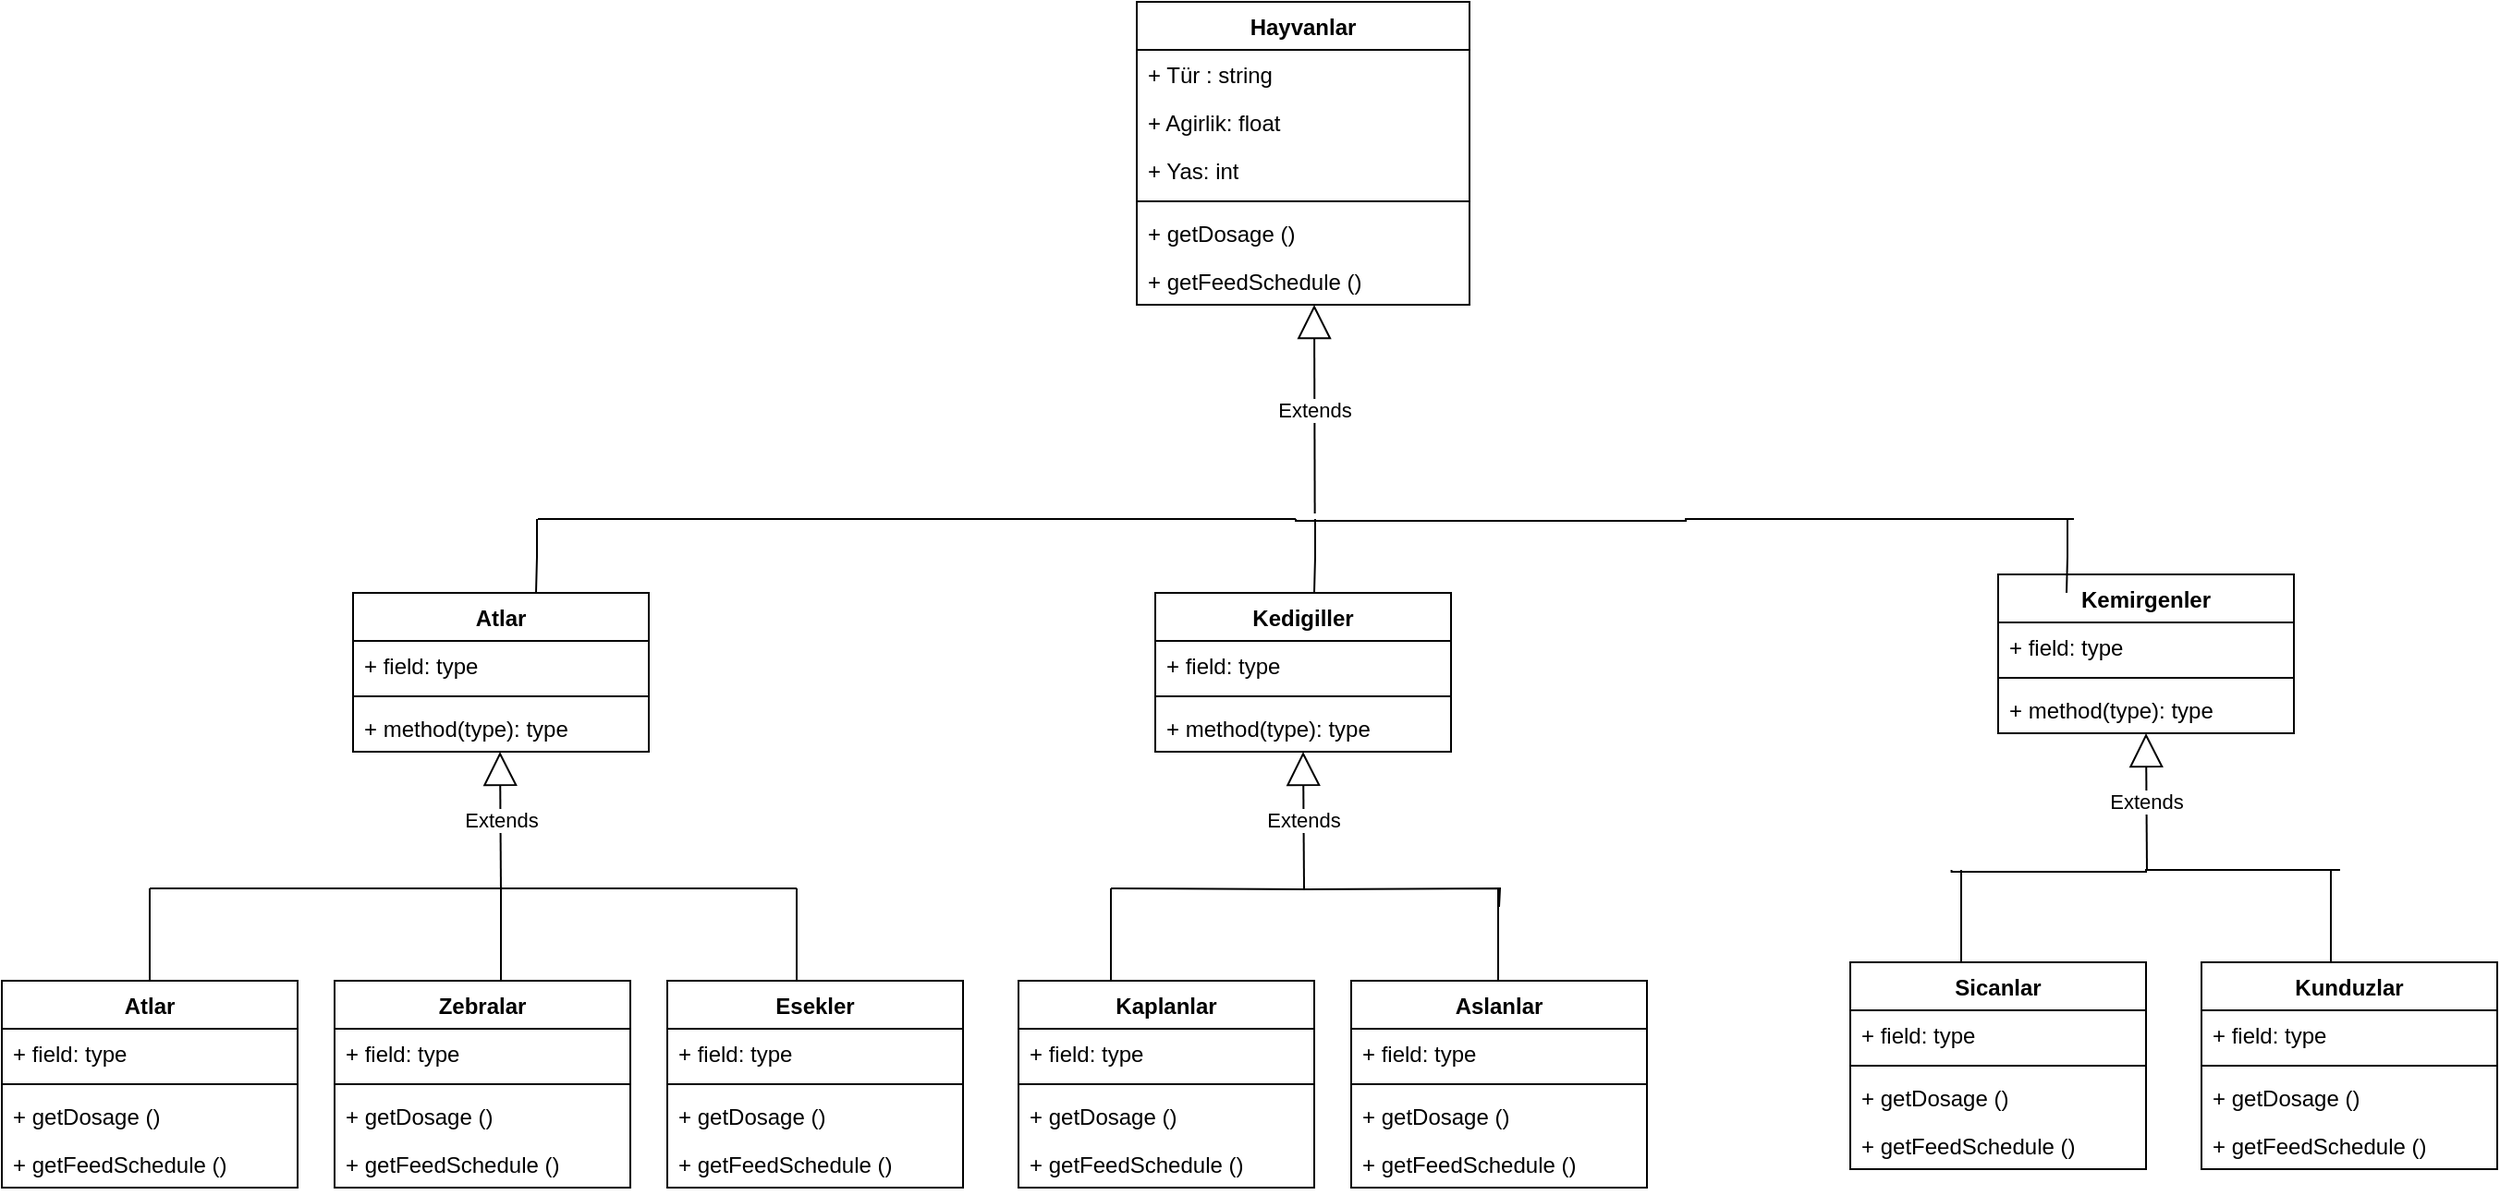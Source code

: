 <mxfile version="21.6.5" type="device">
  <diagram id="C5RBs43oDa-KdzZeNtuy" name="Page-1">
    <mxGraphModel dx="3147" dy="1102" grid="1" gridSize="10" guides="1" tooltips="1" connect="1" arrows="1" fold="1" page="1" pageScale="1" pageWidth="827" pageHeight="1169" math="0" shadow="0">
      <root>
        <mxCell id="WIyWlLk6GJQsqaUBKTNV-0" />
        <mxCell id="WIyWlLk6GJQsqaUBKTNV-1" parent="WIyWlLk6GJQsqaUBKTNV-0" />
        <mxCell id="yQiPb2ztK0dHsXdbGLL8-2" value="Hayvanlar" style="swimlane;fontStyle=1;align=center;verticalAlign=top;childLayout=stackLayout;horizontal=1;startSize=26;horizontalStack=0;resizeParent=1;resizeParentMax=0;resizeLast=0;collapsible=1;marginBottom=0;whiteSpace=wrap;html=1;" vertex="1" parent="WIyWlLk6GJQsqaUBKTNV-1">
          <mxGeometry x="324" y="80" width="180" height="164" as="geometry" />
        </mxCell>
        <mxCell id="yQiPb2ztK0dHsXdbGLL8-3" value="+ Tür : string" style="text;strokeColor=none;fillColor=none;align=left;verticalAlign=top;spacingLeft=4;spacingRight=4;overflow=hidden;rotatable=0;points=[[0,0.5],[1,0.5]];portConstraint=eastwest;whiteSpace=wrap;html=1;" vertex="1" parent="yQiPb2ztK0dHsXdbGLL8-2">
          <mxGeometry y="26" width="180" height="26" as="geometry" />
        </mxCell>
        <mxCell id="yQiPb2ztK0dHsXdbGLL8-6" value="+ Agirlik: float" style="text;strokeColor=none;fillColor=none;align=left;verticalAlign=top;spacingLeft=4;spacingRight=4;overflow=hidden;rotatable=0;points=[[0,0.5],[1,0.5]];portConstraint=eastwest;whiteSpace=wrap;html=1;" vertex="1" parent="yQiPb2ztK0dHsXdbGLL8-2">
          <mxGeometry y="52" width="180" height="26" as="geometry" />
        </mxCell>
        <mxCell id="yQiPb2ztK0dHsXdbGLL8-8" value="+ Yas: int" style="text;strokeColor=none;fillColor=none;align=left;verticalAlign=top;spacingLeft=4;spacingRight=4;overflow=hidden;rotatable=0;points=[[0,0.5],[1,0.5]];portConstraint=eastwest;whiteSpace=wrap;html=1;" vertex="1" parent="yQiPb2ztK0dHsXdbGLL8-2">
          <mxGeometry y="78" width="180" height="26" as="geometry" />
        </mxCell>
        <mxCell id="yQiPb2ztK0dHsXdbGLL8-4" value="" style="line;strokeWidth=1;fillColor=none;align=left;verticalAlign=middle;spacingTop=-1;spacingLeft=3;spacingRight=3;rotatable=0;labelPosition=right;points=[];portConstraint=eastwest;strokeColor=inherit;" vertex="1" parent="yQiPb2ztK0dHsXdbGLL8-2">
          <mxGeometry y="104" width="180" height="8" as="geometry" />
        </mxCell>
        <mxCell id="yQiPb2ztK0dHsXdbGLL8-5" value="+ getDosage ()" style="text;strokeColor=none;fillColor=none;align=left;verticalAlign=top;spacingLeft=4;spacingRight=4;overflow=hidden;rotatable=0;points=[[0,0.5],[1,0.5]];portConstraint=eastwest;whiteSpace=wrap;html=1;" vertex="1" parent="yQiPb2ztK0dHsXdbGLL8-2">
          <mxGeometry y="112" width="180" height="26" as="geometry" />
        </mxCell>
        <mxCell id="yQiPb2ztK0dHsXdbGLL8-9" value="+ getFeedSchedule ()" style="text;strokeColor=none;fillColor=none;align=left;verticalAlign=top;spacingLeft=4;spacingRight=4;overflow=hidden;rotatable=0;points=[[0,0.5],[1,0.5]];portConstraint=eastwest;whiteSpace=wrap;html=1;" vertex="1" parent="yQiPb2ztK0dHsXdbGLL8-2">
          <mxGeometry y="138" width="180" height="26" as="geometry" />
        </mxCell>
        <mxCell id="yQiPb2ztK0dHsXdbGLL8-10" value="Extends" style="endArrow=block;endSize=16;endFill=0;html=1;rounded=0;entryX=0.476;entryY=1.115;entryDx=0;entryDy=0;entryPerimeter=0;" edge="1" parent="WIyWlLk6GJQsqaUBKTNV-1">
          <mxGeometry width="160" relative="1" as="geometry">
            <mxPoint x="420.32" y="357.01" as="sourcePoint" />
            <mxPoint x="420.0" y="244" as="targetPoint" />
          </mxGeometry>
        </mxCell>
        <mxCell id="yQiPb2ztK0dHsXdbGLL8-11" value="Atlar" style="swimlane;fontStyle=1;align=center;verticalAlign=top;childLayout=stackLayout;horizontal=1;startSize=26;horizontalStack=0;resizeParent=1;resizeParentMax=0;resizeLast=0;collapsible=1;marginBottom=0;whiteSpace=wrap;html=1;" vertex="1" parent="WIyWlLk6GJQsqaUBKTNV-1">
          <mxGeometry x="-100" y="400" width="160" height="86" as="geometry" />
        </mxCell>
        <mxCell id="yQiPb2ztK0dHsXdbGLL8-12" value="+ field: type" style="text;strokeColor=none;fillColor=none;align=left;verticalAlign=top;spacingLeft=4;spacingRight=4;overflow=hidden;rotatable=0;points=[[0,0.5],[1,0.5]];portConstraint=eastwest;whiteSpace=wrap;html=1;" vertex="1" parent="yQiPb2ztK0dHsXdbGLL8-11">
          <mxGeometry y="26" width="160" height="26" as="geometry" />
        </mxCell>
        <mxCell id="yQiPb2ztK0dHsXdbGLL8-13" value="" style="line;strokeWidth=1;fillColor=none;align=left;verticalAlign=middle;spacingTop=-1;spacingLeft=3;spacingRight=3;rotatable=0;labelPosition=right;points=[];portConstraint=eastwest;strokeColor=inherit;" vertex="1" parent="yQiPb2ztK0dHsXdbGLL8-11">
          <mxGeometry y="52" width="160" height="8" as="geometry" />
        </mxCell>
        <mxCell id="yQiPb2ztK0dHsXdbGLL8-14" value="+ method(type): type" style="text;strokeColor=none;fillColor=none;align=left;verticalAlign=top;spacingLeft=4;spacingRight=4;overflow=hidden;rotatable=0;points=[[0,0.5],[1,0.5]];portConstraint=eastwest;whiteSpace=wrap;html=1;" vertex="1" parent="yQiPb2ztK0dHsXdbGLL8-11">
          <mxGeometry y="60" width="160" height="26" as="geometry" />
        </mxCell>
        <mxCell id="yQiPb2ztK0dHsXdbGLL8-16" value="Kedigiller" style="swimlane;fontStyle=1;align=center;verticalAlign=top;childLayout=stackLayout;horizontal=1;startSize=26;horizontalStack=0;resizeParent=1;resizeParentMax=0;resizeLast=0;collapsible=1;marginBottom=0;whiteSpace=wrap;html=1;" vertex="1" parent="WIyWlLk6GJQsqaUBKTNV-1">
          <mxGeometry x="334" y="400" width="160" height="86" as="geometry" />
        </mxCell>
        <mxCell id="yQiPb2ztK0dHsXdbGLL8-17" value="+ field: type" style="text;strokeColor=none;fillColor=none;align=left;verticalAlign=top;spacingLeft=4;spacingRight=4;overflow=hidden;rotatable=0;points=[[0,0.5],[1,0.5]];portConstraint=eastwest;whiteSpace=wrap;html=1;" vertex="1" parent="yQiPb2ztK0dHsXdbGLL8-16">
          <mxGeometry y="26" width="160" height="26" as="geometry" />
        </mxCell>
        <mxCell id="yQiPb2ztK0dHsXdbGLL8-18" value="" style="line;strokeWidth=1;fillColor=none;align=left;verticalAlign=middle;spacingTop=-1;spacingLeft=3;spacingRight=3;rotatable=0;labelPosition=right;points=[];portConstraint=eastwest;strokeColor=inherit;" vertex="1" parent="yQiPb2ztK0dHsXdbGLL8-16">
          <mxGeometry y="52" width="160" height="8" as="geometry" />
        </mxCell>
        <mxCell id="yQiPb2ztK0dHsXdbGLL8-19" value="+ method(type): type" style="text;strokeColor=none;fillColor=none;align=left;verticalAlign=top;spacingLeft=4;spacingRight=4;overflow=hidden;rotatable=0;points=[[0,0.5],[1,0.5]];portConstraint=eastwest;whiteSpace=wrap;html=1;" vertex="1" parent="yQiPb2ztK0dHsXdbGLL8-16">
          <mxGeometry y="60" width="160" height="26" as="geometry" />
        </mxCell>
        <mxCell id="yQiPb2ztK0dHsXdbGLL8-29" value="" style="endArrow=none;html=1;edgeStyle=orthogonalEdgeStyle;rounded=0;" edge="1" parent="WIyWlLk6GJQsqaUBKTNV-1">
          <mxGeometry relative="1" as="geometry">
            <mxPoint y="360" as="sourcePoint" />
            <mxPoint x="410" y="360" as="targetPoint" />
          </mxGeometry>
        </mxCell>
        <mxCell id="yQiPb2ztK0dHsXdbGLL8-32" value="" style="endArrow=none;html=1;edgeStyle=orthogonalEdgeStyle;rounded=0;" edge="1" parent="WIyWlLk6GJQsqaUBKTNV-1">
          <mxGeometry relative="1" as="geometry">
            <mxPoint x="410" y="360" as="sourcePoint" />
            <mxPoint x="830" y="360" as="targetPoint" />
            <Array as="points">
              <mxPoint x="410" y="361" />
              <mxPoint x="621" y="361" />
              <mxPoint x="621" y="360" />
              <mxPoint x="831" y="360" />
            </Array>
          </mxGeometry>
        </mxCell>
        <mxCell id="yQiPb2ztK0dHsXdbGLL8-37" value="" style="endArrow=none;html=1;edgeStyle=orthogonalEdgeStyle;rounded=0;" edge="1" parent="WIyWlLk6GJQsqaUBKTNV-1">
          <mxGeometry relative="1" as="geometry">
            <mxPoint x="-1" y="400" as="sourcePoint" />
            <mxPoint x="-0.5" y="360" as="targetPoint" />
          </mxGeometry>
        </mxCell>
        <mxCell id="yQiPb2ztK0dHsXdbGLL8-38" value="" style="endArrow=none;html=1;edgeStyle=orthogonalEdgeStyle;rounded=0;" edge="1" parent="WIyWlLk6GJQsqaUBKTNV-1">
          <mxGeometry relative="1" as="geometry">
            <mxPoint x="420" y="400" as="sourcePoint" />
            <mxPoint x="420.5" y="360" as="targetPoint" />
          </mxGeometry>
        </mxCell>
        <mxCell id="yQiPb2ztK0dHsXdbGLL8-40" value="Atlar" style="swimlane;fontStyle=1;align=center;verticalAlign=top;childLayout=stackLayout;horizontal=1;startSize=26;horizontalStack=0;resizeParent=1;resizeParentMax=0;resizeLast=0;collapsible=1;marginBottom=0;whiteSpace=wrap;html=1;" vertex="1" parent="WIyWlLk6GJQsqaUBKTNV-1">
          <mxGeometry x="-290" y="610" width="160" height="112" as="geometry" />
        </mxCell>
        <mxCell id="yQiPb2ztK0dHsXdbGLL8-41" value="+ field: type" style="text;strokeColor=none;fillColor=none;align=left;verticalAlign=top;spacingLeft=4;spacingRight=4;overflow=hidden;rotatable=0;points=[[0,0.5],[1,0.5]];portConstraint=eastwest;whiteSpace=wrap;html=1;" vertex="1" parent="yQiPb2ztK0dHsXdbGLL8-40">
          <mxGeometry y="26" width="160" height="26" as="geometry" />
        </mxCell>
        <mxCell id="yQiPb2ztK0dHsXdbGLL8-42" value="" style="line;strokeWidth=1;fillColor=none;align=left;verticalAlign=middle;spacingTop=-1;spacingLeft=3;spacingRight=3;rotatable=0;labelPosition=right;points=[];portConstraint=eastwest;strokeColor=inherit;" vertex="1" parent="yQiPb2ztK0dHsXdbGLL8-40">
          <mxGeometry y="52" width="160" height="8" as="geometry" />
        </mxCell>
        <mxCell id="yQiPb2ztK0dHsXdbGLL8-93" value="+ getDosage ()" style="text;strokeColor=none;fillColor=none;align=left;verticalAlign=top;spacingLeft=4;spacingRight=4;overflow=hidden;rotatable=0;points=[[0,0.5],[1,0.5]];portConstraint=eastwest;whiteSpace=wrap;html=1;" vertex="1" parent="yQiPb2ztK0dHsXdbGLL8-40">
          <mxGeometry y="60" width="160" height="26" as="geometry" />
        </mxCell>
        <mxCell id="yQiPb2ztK0dHsXdbGLL8-100" value="+ getFeedSchedule ()" style="text;strokeColor=none;fillColor=none;align=left;verticalAlign=top;spacingLeft=4;spacingRight=4;overflow=hidden;rotatable=0;points=[[0,0.5],[1,0.5]];portConstraint=eastwest;whiteSpace=wrap;html=1;" vertex="1" parent="yQiPb2ztK0dHsXdbGLL8-40">
          <mxGeometry y="86" width="160" height="26" as="geometry" />
        </mxCell>
        <mxCell id="yQiPb2ztK0dHsXdbGLL8-48" value="Esekler" style="swimlane;fontStyle=1;align=center;verticalAlign=top;childLayout=stackLayout;horizontal=1;startSize=26;horizontalStack=0;resizeParent=1;resizeParentMax=0;resizeLast=0;collapsible=1;marginBottom=0;whiteSpace=wrap;html=1;" vertex="1" parent="WIyWlLk6GJQsqaUBKTNV-1">
          <mxGeometry x="70" y="610" width="160" height="112" as="geometry" />
        </mxCell>
        <mxCell id="yQiPb2ztK0dHsXdbGLL8-49" value="+ field: type" style="text;strokeColor=none;fillColor=none;align=left;verticalAlign=top;spacingLeft=4;spacingRight=4;overflow=hidden;rotatable=0;points=[[0,0.5],[1,0.5]];portConstraint=eastwest;whiteSpace=wrap;html=1;" vertex="1" parent="yQiPb2ztK0dHsXdbGLL8-48">
          <mxGeometry y="26" width="160" height="26" as="geometry" />
        </mxCell>
        <mxCell id="yQiPb2ztK0dHsXdbGLL8-50" value="" style="line;strokeWidth=1;fillColor=none;align=left;verticalAlign=middle;spacingTop=-1;spacingLeft=3;spacingRight=3;rotatable=0;labelPosition=right;points=[];portConstraint=eastwest;strokeColor=inherit;" vertex="1" parent="yQiPb2ztK0dHsXdbGLL8-48">
          <mxGeometry y="52" width="160" height="8" as="geometry" />
        </mxCell>
        <mxCell id="yQiPb2ztK0dHsXdbGLL8-95" value="+ getDosage ()" style="text;strokeColor=none;fillColor=none;align=left;verticalAlign=top;spacingLeft=4;spacingRight=4;overflow=hidden;rotatable=0;points=[[0,0.5],[1,0.5]];portConstraint=eastwest;whiteSpace=wrap;html=1;" vertex="1" parent="yQiPb2ztK0dHsXdbGLL8-48">
          <mxGeometry y="60" width="160" height="26" as="geometry" />
        </mxCell>
        <mxCell id="yQiPb2ztK0dHsXdbGLL8-102" value="+ getFeedSchedule ()" style="text;strokeColor=none;fillColor=none;align=left;verticalAlign=top;spacingLeft=4;spacingRight=4;overflow=hidden;rotatable=0;points=[[0,0.5],[1,0.5]];portConstraint=eastwest;whiteSpace=wrap;html=1;" vertex="1" parent="yQiPb2ztK0dHsXdbGLL8-48">
          <mxGeometry y="86" width="160" height="26" as="geometry" />
        </mxCell>
        <mxCell id="yQiPb2ztK0dHsXdbGLL8-53" value="Extends" style="endArrow=block;endSize=16;endFill=0;html=1;rounded=0;entryX=0.476;entryY=1.115;entryDx=0;entryDy=0;entryPerimeter=0;" edge="1" parent="WIyWlLk6GJQsqaUBKTNV-1">
          <mxGeometry width="160" relative="1" as="geometry">
            <mxPoint x="-20" y="560" as="sourcePoint" />
            <mxPoint x="-20.5" y="486" as="targetPoint" />
          </mxGeometry>
        </mxCell>
        <mxCell id="yQiPb2ztK0dHsXdbGLL8-54" value="" style="endArrow=none;html=1;edgeStyle=orthogonalEdgeStyle;rounded=0;" edge="1" parent="WIyWlLk6GJQsqaUBKTNV-1">
          <mxGeometry relative="1" as="geometry">
            <mxPoint x="-210" y="560" as="sourcePoint" />
            <mxPoint x="140" y="560" as="targetPoint" />
          </mxGeometry>
        </mxCell>
        <mxCell id="yQiPb2ztK0dHsXdbGLL8-55" value="" style="endArrow=none;html=1;edgeStyle=orthogonalEdgeStyle;rounded=0;exitX=0.5;exitY=0;exitDx=0;exitDy=0;" edge="1" parent="WIyWlLk6GJQsqaUBKTNV-1" source="yQiPb2ztK0dHsXdbGLL8-40">
          <mxGeometry relative="1" as="geometry">
            <mxPoint x="-210.5" y="600" as="sourcePoint" />
            <mxPoint x="-210" y="560" as="targetPoint" />
          </mxGeometry>
        </mxCell>
        <mxCell id="yQiPb2ztK0dHsXdbGLL8-56" value="" style="endArrow=none;html=1;edgeStyle=orthogonalEdgeStyle;rounded=0;exitX=0.5;exitY=0;exitDx=0;exitDy=0;exitPerimeter=0;" edge="1" parent="WIyWlLk6GJQsqaUBKTNV-1">
          <mxGeometry relative="1" as="geometry">
            <mxPoint x="-20" y="610" as="sourcePoint" />
            <mxPoint x="-20" y="560" as="targetPoint" />
          </mxGeometry>
        </mxCell>
        <mxCell id="yQiPb2ztK0dHsXdbGLL8-58" value="Zebralar" style="swimlane;fontStyle=1;align=center;verticalAlign=top;childLayout=stackLayout;horizontal=1;startSize=26;horizontalStack=0;resizeParent=1;resizeParentMax=0;resizeLast=0;collapsible=1;marginBottom=0;whiteSpace=wrap;html=1;" vertex="1" parent="WIyWlLk6GJQsqaUBKTNV-1">
          <mxGeometry x="-110" y="610" width="160" height="112" as="geometry" />
        </mxCell>
        <mxCell id="yQiPb2ztK0dHsXdbGLL8-59" value="+ field: type" style="text;strokeColor=none;fillColor=none;align=left;verticalAlign=top;spacingLeft=4;spacingRight=4;overflow=hidden;rotatable=0;points=[[0,0.5],[1,0.5]];portConstraint=eastwest;whiteSpace=wrap;html=1;" vertex="1" parent="yQiPb2ztK0dHsXdbGLL8-58">
          <mxGeometry y="26" width="160" height="26" as="geometry" />
        </mxCell>
        <mxCell id="yQiPb2ztK0dHsXdbGLL8-60" value="" style="line;strokeWidth=1;fillColor=none;align=left;verticalAlign=middle;spacingTop=-1;spacingLeft=3;spacingRight=3;rotatable=0;labelPosition=right;points=[];portConstraint=eastwest;strokeColor=inherit;" vertex="1" parent="yQiPb2ztK0dHsXdbGLL8-58">
          <mxGeometry y="52" width="160" height="8" as="geometry" />
        </mxCell>
        <mxCell id="yQiPb2ztK0dHsXdbGLL8-94" value="+ getDosage ()" style="text;strokeColor=none;fillColor=none;align=left;verticalAlign=top;spacingLeft=4;spacingRight=4;overflow=hidden;rotatable=0;points=[[0,0.5],[1,0.5]];portConstraint=eastwest;whiteSpace=wrap;html=1;" vertex="1" parent="yQiPb2ztK0dHsXdbGLL8-58">
          <mxGeometry y="60" width="160" height="26" as="geometry" />
        </mxCell>
        <mxCell id="yQiPb2ztK0dHsXdbGLL8-101" value="+ getFeedSchedule ()" style="text;strokeColor=none;fillColor=none;align=left;verticalAlign=top;spacingLeft=4;spacingRight=4;overflow=hidden;rotatable=0;points=[[0,0.5],[1,0.5]];portConstraint=eastwest;whiteSpace=wrap;html=1;" vertex="1" parent="yQiPb2ztK0dHsXdbGLL8-58">
          <mxGeometry y="86" width="160" height="26" as="geometry" />
        </mxCell>
        <mxCell id="yQiPb2ztK0dHsXdbGLL8-62" value="Kaplanlar" style="swimlane;fontStyle=1;align=center;verticalAlign=top;childLayout=stackLayout;horizontal=1;startSize=26;horizontalStack=0;resizeParent=1;resizeParentMax=0;resizeLast=0;collapsible=1;marginBottom=0;whiteSpace=wrap;html=1;" vertex="1" parent="WIyWlLk6GJQsqaUBKTNV-1">
          <mxGeometry x="260" y="610" width="160" height="112" as="geometry" />
        </mxCell>
        <mxCell id="yQiPb2ztK0dHsXdbGLL8-63" value="+ field: type" style="text;strokeColor=none;fillColor=none;align=left;verticalAlign=top;spacingLeft=4;spacingRight=4;overflow=hidden;rotatable=0;points=[[0,0.5],[1,0.5]];portConstraint=eastwest;whiteSpace=wrap;html=1;" vertex="1" parent="yQiPb2ztK0dHsXdbGLL8-62">
          <mxGeometry y="26" width="160" height="26" as="geometry" />
        </mxCell>
        <mxCell id="yQiPb2ztK0dHsXdbGLL8-64" value="" style="line;strokeWidth=1;fillColor=none;align=left;verticalAlign=middle;spacingTop=-1;spacingLeft=3;spacingRight=3;rotatable=0;labelPosition=right;points=[];portConstraint=eastwest;strokeColor=inherit;" vertex="1" parent="yQiPb2ztK0dHsXdbGLL8-62">
          <mxGeometry y="52" width="160" height="8" as="geometry" />
        </mxCell>
        <mxCell id="yQiPb2ztK0dHsXdbGLL8-96" value="+ getDosage ()" style="text;strokeColor=none;fillColor=none;align=left;verticalAlign=top;spacingLeft=4;spacingRight=4;overflow=hidden;rotatable=0;points=[[0,0.5],[1,0.5]];portConstraint=eastwest;whiteSpace=wrap;html=1;" vertex="1" parent="yQiPb2ztK0dHsXdbGLL8-62">
          <mxGeometry y="60" width="160" height="26" as="geometry" />
        </mxCell>
        <mxCell id="yQiPb2ztK0dHsXdbGLL8-103" value="+ getFeedSchedule ()" style="text;strokeColor=none;fillColor=none;align=left;verticalAlign=top;spacingLeft=4;spacingRight=4;overflow=hidden;rotatable=0;points=[[0,0.5],[1,0.5]];portConstraint=eastwest;whiteSpace=wrap;html=1;" vertex="1" parent="yQiPb2ztK0dHsXdbGLL8-62">
          <mxGeometry y="86" width="160" height="26" as="geometry" />
        </mxCell>
        <mxCell id="yQiPb2ztK0dHsXdbGLL8-66" value="Aslanlar" style="swimlane;fontStyle=1;align=center;verticalAlign=top;childLayout=stackLayout;horizontal=1;startSize=26;horizontalStack=0;resizeParent=1;resizeParentMax=0;resizeLast=0;collapsible=1;marginBottom=0;whiteSpace=wrap;html=1;" vertex="1" parent="WIyWlLk6GJQsqaUBKTNV-1">
          <mxGeometry x="440" y="610" width="160" height="112" as="geometry" />
        </mxCell>
        <mxCell id="yQiPb2ztK0dHsXdbGLL8-67" value="+ field: type" style="text;strokeColor=none;fillColor=none;align=left;verticalAlign=top;spacingLeft=4;spacingRight=4;overflow=hidden;rotatable=0;points=[[0,0.5],[1,0.5]];portConstraint=eastwest;whiteSpace=wrap;html=1;" vertex="1" parent="yQiPb2ztK0dHsXdbGLL8-66">
          <mxGeometry y="26" width="160" height="26" as="geometry" />
        </mxCell>
        <mxCell id="yQiPb2ztK0dHsXdbGLL8-68" value="" style="line;strokeWidth=1;fillColor=none;align=left;verticalAlign=middle;spacingTop=-1;spacingLeft=3;spacingRight=3;rotatable=0;labelPosition=right;points=[];portConstraint=eastwest;strokeColor=inherit;" vertex="1" parent="yQiPb2ztK0dHsXdbGLL8-66">
          <mxGeometry y="52" width="160" height="8" as="geometry" />
        </mxCell>
        <mxCell id="yQiPb2ztK0dHsXdbGLL8-97" value="+ getDosage ()" style="text;strokeColor=none;fillColor=none;align=left;verticalAlign=top;spacingLeft=4;spacingRight=4;overflow=hidden;rotatable=0;points=[[0,0.5],[1,0.5]];portConstraint=eastwest;whiteSpace=wrap;html=1;" vertex="1" parent="yQiPb2ztK0dHsXdbGLL8-66">
          <mxGeometry y="60" width="160" height="26" as="geometry" />
        </mxCell>
        <mxCell id="yQiPb2ztK0dHsXdbGLL8-104" value="+ getFeedSchedule ()" style="text;strokeColor=none;fillColor=none;align=left;verticalAlign=top;spacingLeft=4;spacingRight=4;overflow=hidden;rotatable=0;points=[[0,0.5],[1,0.5]];portConstraint=eastwest;whiteSpace=wrap;html=1;" vertex="1" parent="yQiPb2ztK0dHsXdbGLL8-66">
          <mxGeometry y="86" width="160" height="26" as="geometry" />
        </mxCell>
        <mxCell id="yQiPb2ztK0dHsXdbGLL8-70" value="Kunduzlar" style="swimlane;fontStyle=1;align=center;verticalAlign=top;childLayout=stackLayout;horizontal=1;startSize=26;horizontalStack=0;resizeParent=1;resizeParentMax=0;resizeLast=0;collapsible=1;marginBottom=0;whiteSpace=wrap;html=1;" vertex="1" parent="WIyWlLk6GJQsqaUBKTNV-1">
          <mxGeometry x="900" y="600" width="160" height="112" as="geometry" />
        </mxCell>
        <mxCell id="yQiPb2ztK0dHsXdbGLL8-71" value="+ field: type" style="text;strokeColor=none;fillColor=none;align=left;verticalAlign=top;spacingLeft=4;spacingRight=4;overflow=hidden;rotatable=0;points=[[0,0.5],[1,0.5]];portConstraint=eastwest;whiteSpace=wrap;html=1;" vertex="1" parent="yQiPb2ztK0dHsXdbGLL8-70">
          <mxGeometry y="26" width="160" height="26" as="geometry" />
        </mxCell>
        <mxCell id="yQiPb2ztK0dHsXdbGLL8-72" value="" style="line;strokeWidth=1;fillColor=none;align=left;verticalAlign=middle;spacingTop=-1;spacingLeft=3;spacingRight=3;rotatable=0;labelPosition=right;points=[];portConstraint=eastwest;strokeColor=inherit;" vertex="1" parent="yQiPb2ztK0dHsXdbGLL8-70">
          <mxGeometry y="52" width="160" height="8" as="geometry" />
        </mxCell>
        <mxCell id="yQiPb2ztK0dHsXdbGLL8-99" value="+ getDosage ()" style="text;strokeColor=none;fillColor=none;align=left;verticalAlign=top;spacingLeft=4;spacingRight=4;overflow=hidden;rotatable=0;points=[[0,0.5],[1,0.5]];portConstraint=eastwest;whiteSpace=wrap;html=1;" vertex="1" parent="yQiPb2ztK0dHsXdbGLL8-70">
          <mxGeometry y="60" width="160" height="26" as="geometry" />
        </mxCell>
        <mxCell id="yQiPb2ztK0dHsXdbGLL8-106" value="+ getFeedSchedule ()" style="text;strokeColor=none;fillColor=none;align=left;verticalAlign=top;spacingLeft=4;spacingRight=4;overflow=hidden;rotatable=0;points=[[0,0.5],[1,0.5]];portConstraint=eastwest;whiteSpace=wrap;html=1;" vertex="1" parent="yQiPb2ztK0dHsXdbGLL8-70">
          <mxGeometry y="86" width="160" height="26" as="geometry" />
        </mxCell>
        <mxCell id="yQiPb2ztK0dHsXdbGLL8-74" value="Kemirgenler" style="swimlane;fontStyle=1;align=center;verticalAlign=top;childLayout=stackLayout;horizontal=1;startSize=26;horizontalStack=0;resizeParent=1;resizeParentMax=0;resizeLast=0;collapsible=1;marginBottom=0;whiteSpace=wrap;html=1;" vertex="1" parent="WIyWlLk6GJQsqaUBKTNV-1">
          <mxGeometry x="790" y="390" width="160" height="86" as="geometry" />
        </mxCell>
        <mxCell id="yQiPb2ztK0dHsXdbGLL8-75" value="+ field: type" style="text;strokeColor=none;fillColor=none;align=left;verticalAlign=top;spacingLeft=4;spacingRight=4;overflow=hidden;rotatable=0;points=[[0,0.5],[1,0.5]];portConstraint=eastwest;whiteSpace=wrap;html=1;" vertex="1" parent="yQiPb2ztK0dHsXdbGLL8-74">
          <mxGeometry y="26" width="160" height="26" as="geometry" />
        </mxCell>
        <mxCell id="yQiPb2ztK0dHsXdbGLL8-76" value="" style="line;strokeWidth=1;fillColor=none;align=left;verticalAlign=middle;spacingTop=-1;spacingLeft=3;spacingRight=3;rotatable=0;labelPosition=right;points=[];portConstraint=eastwest;strokeColor=inherit;" vertex="1" parent="yQiPb2ztK0dHsXdbGLL8-74">
          <mxGeometry y="52" width="160" height="8" as="geometry" />
        </mxCell>
        <mxCell id="yQiPb2ztK0dHsXdbGLL8-77" value="+ method(type): type" style="text;strokeColor=none;fillColor=none;align=left;verticalAlign=top;spacingLeft=4;spacingRight=4;overflow=hidden;rotatable=0;points=[[0,0.5],[1,0.5]];portConstraint=eastwest;whiteSpace=wrap;html=1;" vertex="1" parent="yQiPb2ztK0dHsXdbGLL8-74">
          <mxGeometry y="60" width="160" height="26" as="geometry" />
        </mxCell>
        <mxCell id="yQiPb2ztK0dHsXdbGLL8-78" value="" style="endArrow=none;html=1;edgeStyle=orthogonalEdgeStyle;rounded=0;" edge="1" parent="WIyWlLk6GJQsqaUBKTNV-1">
          <mxGeometry relative="1" as="geometry">
            <mxPoint x="827" y="400" as="sourcePoint" />
            <mxPoint x="827.5" y="360" as="targetPoint" />
          </mxGeometry>
        </mxCell>
        <mxCell id="yQiPb2ztK0dHsXdbGLL8-79" value="Sicanlar" style="swimlane;fontStyle=1;align=center;verticalAlign=top;childLayout=stackLayout;horizontal=1;startSize=26;horizontalStack=0;resizeParent=1;resizeParentMax=0;resizeLast=0;collapsible=1;marginBottom=0;whiteSpace=wrap;html=1;" vertex="1" parent="WIyWlLk6GJQsqaUBKTNV-1">
          <mxGeometry x="710" y="600" width="160" height="112" as="geometry" />
        </mxCell>
        <mxCell id="yQiPb2ztK0dHsXdbGLL8-80" value="+ field: type" style="text;strokeColor=none;fillColor=none;align=left;verticalAlign=top;spacingLeft=4;spacingRight=4;overflow=hidden;rotatable=0;points=[[0,0.5],[1,0.5]];portConstraint=eastwest;whiteSpace=wrap;html=1;" vertex="1" parent="yQiPb2ztK0dHsXdbGLL8-79">
          <mxGeometry y="26" width="160" height="26" as="geometry" />
        </mxCell>
        <mxCell id="yQiPb2ztK0dHsXdbGLL8-81" value="" style="line;strokeWidth=1;fillColor=none;align=left;verticalAlign=middle;spacingTop=-1;spacingLeft=3;spacingRight=3;rotatable=0;labelPosition=right;points=[];portConstraint=eastwest;strokeColor=inherit;" vertex="1" parent="yQiPb2ztK0dHsXdbGLL8-79">
          <mxGeometry y="52" width="160" height="8" as="geometry" />
        </mxCell>
        <mxCell id="yQiPb2ztK0dHsXdbGLL8-98" value="+ getDosage ()" style="text;strokeColor=none;fillColor=none;align=left;verticalAlign=top;spacingLeft=4;spacingRight=4;overflow=hidden;rotatable=0;points=[[0,0.5],[1,0.5]];portConstraint=eastwest;whiteSpace=wrap;html=1;" vertex="1" parent="yQiPb2ztK0dHsXdbGLL8-79">
          <mxGeometry y="60" width="160" height="26" as="geometry" />
        </mxCell>
        <mxCell id="yQiPb2ztK0dHsXdbGLL8-105" value="+ getFeedSchedule ()" style="text;strokeColor=none;fillColor=none;align=left;verticalAlign=top;spacingLeft=4;spacingRight=4;overflow=hidden;rotatable=0;points=[[0,0.5],[1,0.5]];portConstraint=eastwest;whiteSpace=wrap;html=1;" vertex="1" parent="yQiPb2ztK0dHsXdbGLL8-79">
          <mxGeometry y="86" width="160" height="26" as="geometry" />
        </mxCell>
        <mxCell id="yQiPb2ztK0dHsXdbGLL8-83" value="" style="endArrow=none;html=1;edgeStyle=orthogonalEdgeStyle;rounded=0;exitX=0.5;exitY=0;exitDx=0;exitDy=0;exitPerimeter=0;" edge="1" parent="WIyWlLk6GJQsqaUBKTNV-1">
          <mxGeometry relative="1" as="geometry">
            <mxPoint x="140" y="610" as="sourcePoint" />
            <mxPoint x="140" y="560" as="targetPoint" />
          </mxGeometry>
        </mxCell>
        <mxCell id="yQiPb2ztK0dHsXdbGLL8-85" value="Extends" style="endArrow=block;endSize=16;endFill=0;html=1;rounded=0;entryX=0.476;entryY=1.115;entryDx=0;entryDy=0;entryPerimeter=0;" edge="1" parent="WIyWlLk6GJQsqaUBKTNV-1">
          <mxGeometry width="160" relative="1" as="geometry">
            <mxPoint x="414.5" y="560" as="sourcePoint" />
            <mxPoint x="414" y="486" as="targetPoint" />
          </mxGeometry>
        </mxCell>
        <mxCell id="yQiPb2ztK0dHsXdbGLL8-86" value="" style="endArrow=none;html=1;edgeStyle=orthogonalEdgeStyle;rounded=0;" edge="1" parent="WIyWlLk6GJQsqaUBKTNV-1">
          <mxGeometry relative="1" as="geometry">
            <mxPoint x="310" y="560" as="sourcePoint" />
            <mxPoint x="520" y="570" as="targetPoint" />
          </mxGeometry>
        </mxCell>
        <mxCell id="yQiPb2ztK0dHsXdbGLL8-87" value="" style="endArrow=none;html=1;edgeStyle=orthogonalEdgeStyle;rounded=0;exitX=0.5;exitY=0;exitDx=0;exitDy=0;exitPerimeter=0;" edge="1" parent="WIyWlLk6GJQsqaUBKTNV-1">
          <mxGeometry relative="1" as="geometry">
            <mxPoint x="310" y="610" as="sourcePoint" />
            <mxPoint x="310" y="560" as="targetPoint" />
          </mxGeometry>
        </mxCell>
        <mxCell id="yQiPb2ztK0dHsXdbGLL8-88" value="" style="endArrow=none;html=1;edgeStyle=orthogonalEdgeStyle;rounded=0;exitX=0.5;exitY=0;exitDx=0;exitDy=0;exitPerimeter=0;" edge="1" parent="WIyWlLk6GJQsqaUBKTNV-1">
          <mxGeometry relative="1" as="geometry">
            <mxPoint x="519.5" y="610" as="sourcePoint" />
            <mxPoint x="519.5" y="560" as="targetPoint" />
          </mxGeometry>
        </mxCell>
        <mxCell id="yQiPb2ztK0dHsXdbGLL8-89" value="Extends" style="endArrow=block;endSize=16;endFill=0;html=1;rounded=0;entryX=0.476;entryY=1.115;entryDx=0;entryDy=0;entryPerimeter=0;" edge="1" parent="WIyWlLk6GJQsqaUBKTNV-1">
          <mxGeometry width="160" relative="1" as="geometry">
            <mxPoint x="870.5" y="550" as="sourcePoint" />
            <mxPoint x="870" y="476" as="targetPoint" />
          </mxGeometry>
        </mxCell>
        <mxCell id="yQiPb2ztK0dHsXdbGLL8-90" value="" style="endArrow=none;html=1;edgeStyle=orthogonalEdgeStyle;rounded=0;" edge="1" parent="WIyWlLk6GJQsqaUBKTNV-1">
          <mxGeometry relative="1" as="geometry">
            <mxPoint x="764.75" y="550" as="sourcePoint" />
            <mxPoint x="960" y="550" as="targetPoint" />
            <Array as="points">
              <mxPoint x="765" y="551" />
              <mxPoint x="870" y="551" />
              <mxPoint x="870" y="550" />
              <mxPoint x="975" y="550" />
            </Array>
          </mxGeometry>
        </mxCell>
        <mxCell id="yQiPb2ztK0dHsXdbGLL8-91" value="" style="endArrow=none;html=1;edgeStyle=orthogonalEdgeStyle;rounded=0;exitX=0.5;exitY=0;exitDx=0;exitDy=0;exitPerimeter=0;" edge="1" parent="WIyWlLk6GJQsqaUBKTNV-1">
          <mxGeometry relative="1" as="geometry">
            <mxPoint x="770" y="600" as="sourcePoint" />
            <mxPoint x="770" y="550" as="targetPoint" />
          </mxGeometry>
        </mxCell>
        <mxCell id="yQiPb2ztK0dHsXdbGLL8-92" value="" style="endArrow=none;html=1;edgeStyle=orthogonalEdgeStyle;rounded=0;exitX=0.5;exitY=0;exitDx=0;exitDy=0;exitPerimeter=0;" edge="1" parent="WIyWlLk6GJQsqaUBKTNV-1">
          <mxGeometry relative="1" as="geometry">
            <mxPoint x="970" y="600" as="sourcePoint" />
            <mxPoint x="970" y="550" as="targetPoint" />
          </mxGeometry>
        </mxCell>
      </root>
    </mxGraphModel>
  </diagram>
</mxfile>
